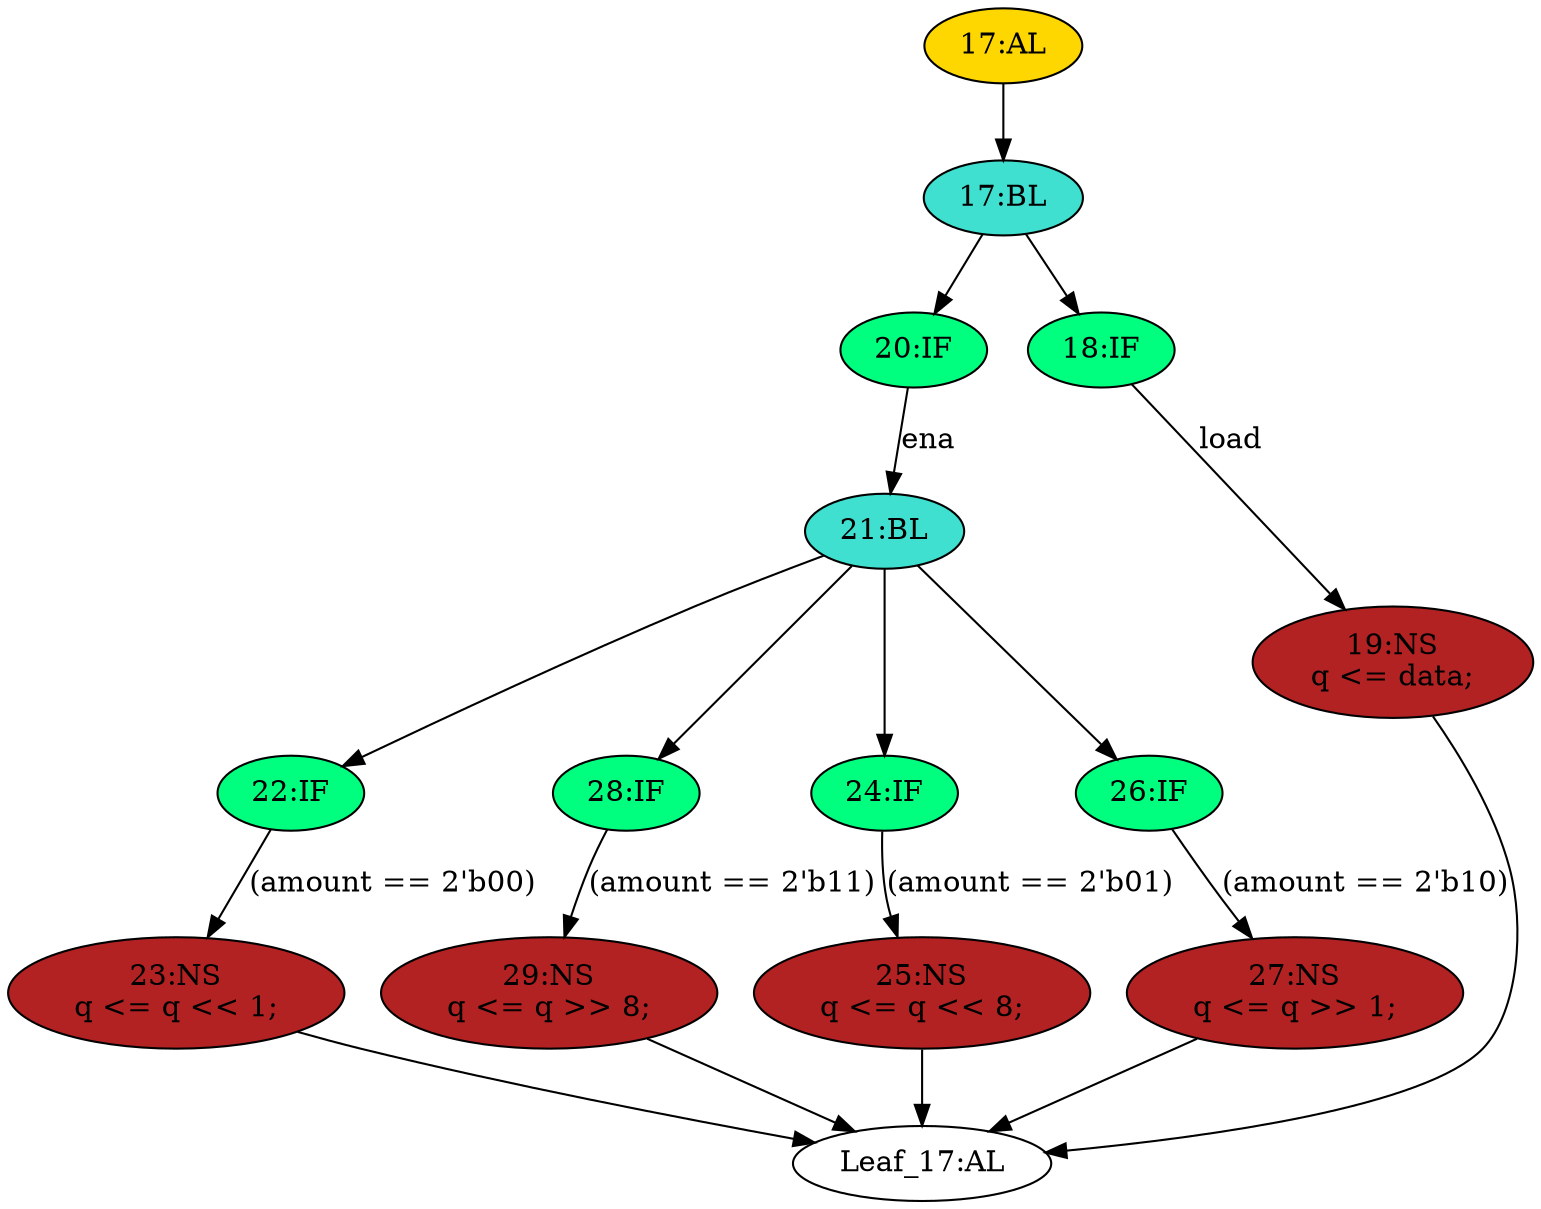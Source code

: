 strict digraph "" {
	node [label="\N"];
	"17:AL"	[ast="<pyverilog.vparser.ast.Always object at 0x7ff473763a90>",
		clk_sens=True,
		fillcolor=gold,
		label="17:AL",
		sens="['clk']",
		statements="[]",
		style=filled,
		typ=Always,
		use_var="['load', 'q', 'amount', 'data', 'ena']"];
	"17:BL"	[ast="<pyverilog.vparser.ast.Block object at 0x7ff473763c50>",
		fillcolor=turquoise,
		label="17:BL",
		statements="[]",
		style=filled,
		typ=Block];
	"17:AL" -> "17:BL"	[cond="[]",
		lineno=None];
	"20:IF"	[ast="<pyverilog.vparser.ast.IfStatement object at 0x7ff473763f10>",
		fillcolor=springgreen,
		label="20:IF",
		statements="[]",
		style=filled,
		typ=IfStatement];
	"21:BL"	[ast="<pyverilog.vparser.ast.Block object at 0x7ff473763f50>",
		fillcolor=turquoise,
		label="21:BL",
		statements="[]",
		style=filled,
		typ=Block];
	"20:IF" -> "21:BL"	[cond="['ena']",
		label=ena,
		lineno=20];
	"22:IF"	[ast="<pyverilog.vparser.ast.IfStatement object at 0x7ff473763f90>",
		fillcolor=springgreen,
		label="22:IF",
		statements="[]",
		style=filled,
		typ=IfStatement];
	"23:NS"	[ast="<pyverilog.vparser.ast.NonblockingSubstitution object at 0x7ff473763fd0>",
		fillcolor=firebrick,
		label="23:NS
q <= q << 1;",
		statements="[<pyverilog.vparser.ast.NonblockingSubstitution object at 0x7ff473763fd0>]",
		style=filled,
		typ=NonblockingSubstitution];
	"22:IF" -> "23:NS"	[cond="['amount']",
		label="(amount == 2'b00)",
		lineno=22];
	"21:BL" -> "22:IF"	[cond="[]",
		lineno=None];
	"28:IF"	[ast="<pyverilog.vparser.ast.IfStatement object at 0x7ff47328b810>",
		fillcolor=springgreen,
		label="28:IF",
		statements="[]",
		style=filled,
		typ=IfStatement];
	"21:BL" -> "28:IF"	[cond="[]",
		lineno=None];
	"24:IF"	[ast="<pyverilog.vparser.ast.IfStatement object at 0x7ff47328b290>",
		fillcolor=springgreen,
		label="24:IF",
		statements="[]",
		style=filled,
		typ=IfStatement];
	"21:BL" -> "24:IF"	[cond="[]",
		lineno=None];
	"26:IF"	[ast="<pyverilog.vparser.ast.IfStatement object at 0x7ff47328b550>",
		fillcolor=springgreen,
		label="26:IF",
		statements="[]",
		style=filled,
		typ=IfStatement];
	"21:BL" -> "26:IF"	[cond="[]",
		lineno=None];
	"Leaf_17:AL"	[def_var="['q']",
		label="Leaf_17:AL"];
	"23:NS" -> "Leaf_17:AL"	[cond="[]",
		lineno=None];
	"29:NS"	[ast="<pyverilog.vparser.ast.NonblockingSubstitution object at 0x7ff47328b850>",
		fillcolor=firebrick,
		label="29:NS
q <= q >> 8;",
		statements="[<pyverilog.vparser.ast.NonblockingSubstitution object at 0x7ff47328b850>]",
		style=filled,
		typ=NonblockingSubstitution];
	"28:IF" -> "29:NS"	[cond="['amount']",
		label="(amount == 2'b11)",
		lineno=28];
	"17:BL" -> "20:IF"	[cond="[]",
		lineno=None];
	"18:IF"	[ast="<pyverilog.vparser.ast.IfStatement object at 0x7ff473763c90>",
		fillcolor=springgreen,
		label="18:IF",
		statements="[]",
		style=filled,
		typ=IfStatement];
	"17:BL" -> "18:IF"	[cond="[]",
		lineno=None];
	"19:NS"	[ast="<pyverilog.vparser.ast.NonblockingSubstitution object at 0x7ff473763d50>",
		fillcolor=firebrick,
		label="19:NS
q <= data;",
		statements="[<pyverilog.vparser.ast.NonblockingSubstitution object at 0x7ff473763d50>]",
		style=filled,
		typ=NonblockingSubstitution];
	"18:IF" -> "19:NS"	[cond="['load']",
		label=load,
		lineno=18];
	"19:NS" -> "Leaf_17:AL"	[cond="[]",
		lineno=None];
	"25:NS"	[ast="<pyverilog.vparser.ast.NonblockingSubstitution object at 0x7ff47328b2d0>",
		fillcolor=firebrick,
		label="25:NS
q <= q << 8;",
		statements="[<pyverilog.vparser.ast.NonblockingSubstitution object at 0x7ff47328b2d0>]",
		style=filled,
		typ=NonblockingSubstitution];
	"25:NS" -> "Leaf_17:AL"	[cond="[]",
		lineno=None];
	"24:IF" -> "25:NS"	[cond="['amount']",
		label="(amount == 2'b01)",
		lineno=24];
	"27:NS"	[ast="<pyverilog.vparser.ast.NonblockingSubstitution object at 0x7ff47328b590>",
		fillcolor=firebrick,
		label="27:NS
q <= q >> 1;",
		statements="[<pyverilog.vparser.ast.NonblockingSubstitution object at 0x7ff47328b590>]",
		style=filled,
		typ=NonblockingSubstitution];
	"26:IF" -> "27:NS"	[cond="['amount']",
		label="(amount == 2'b10)",
		lineno=26];
	"29:NS" -> "Leaf_17:AL"	[cond="[]",
		lineno=None];
	"27:NS" -> "Leaf_17:AL"	[cond="[]",
		lineno=None];
}
